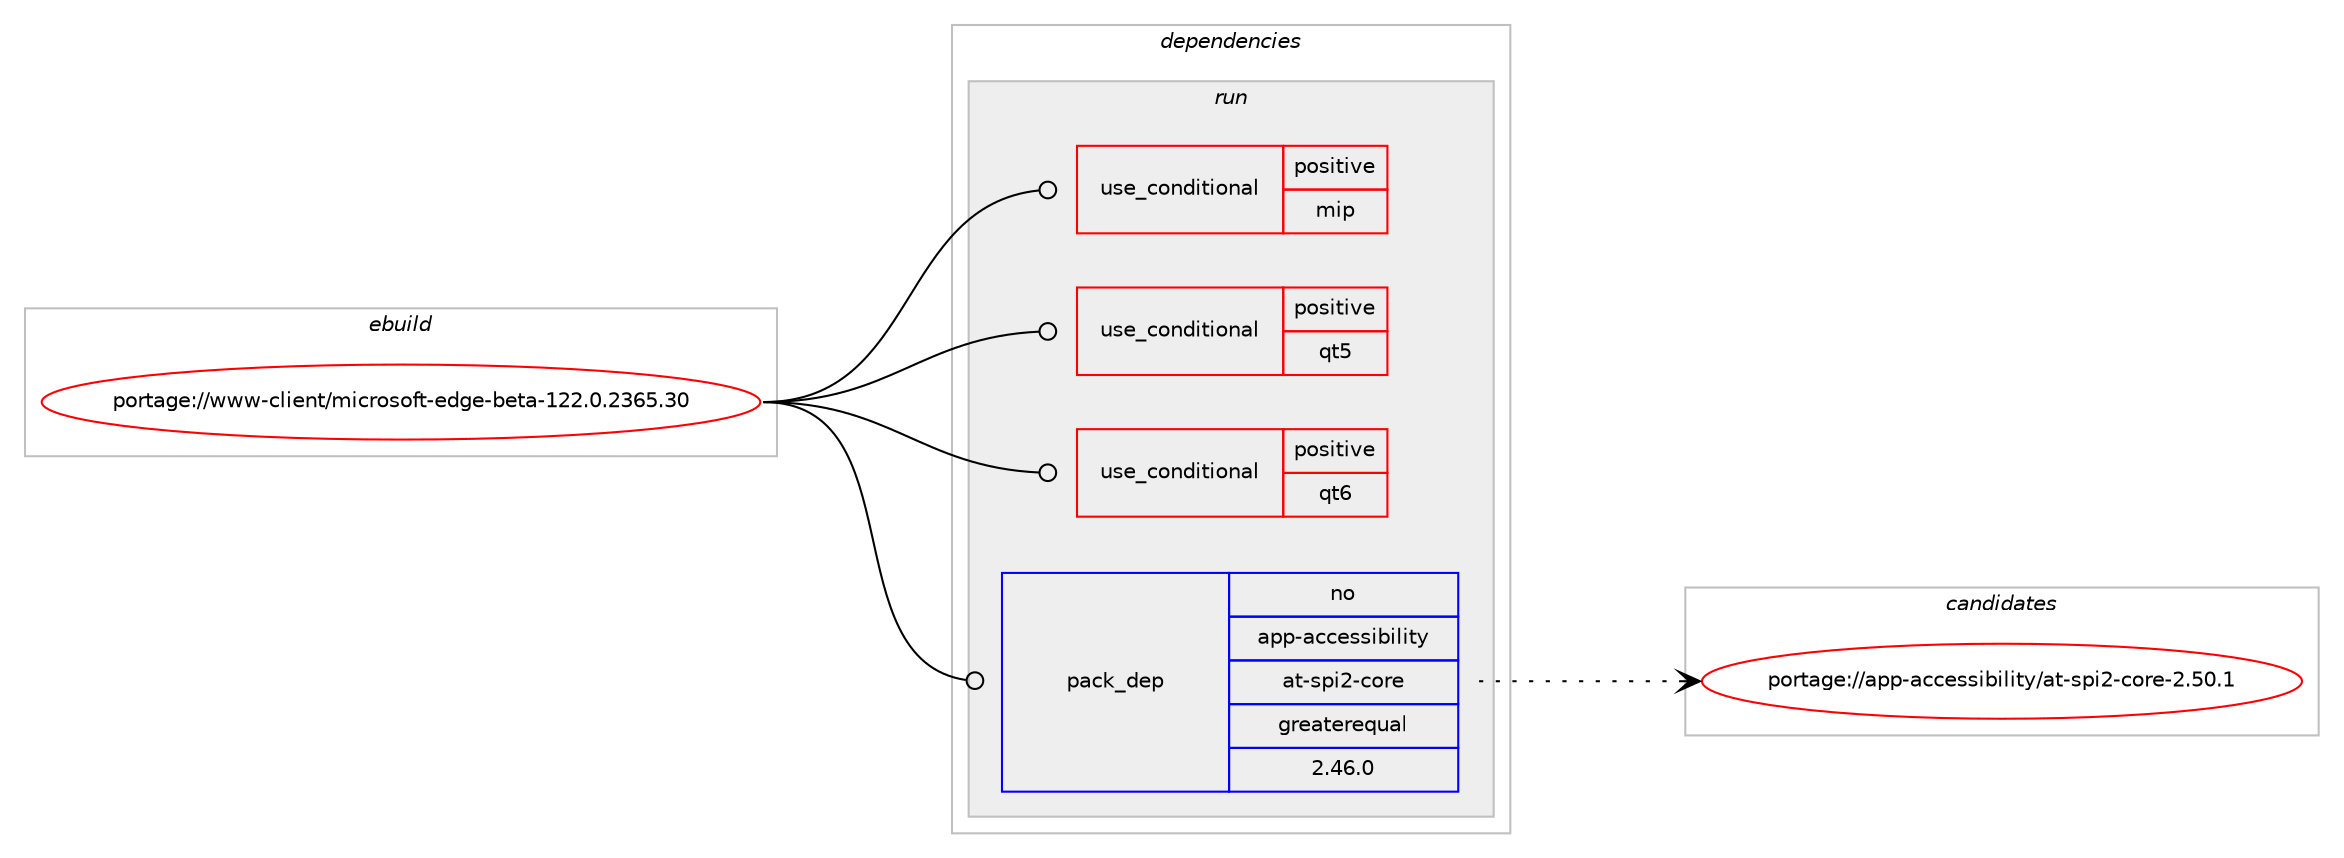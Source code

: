 digraph prolog {

# *************
# Graph options
# *************

newrank=true;
concentrate=true;
compound=true;
graph [rankdir=LR,fontname=Helvetica,fontsize=10,ranksep=1.5];#, ranksep=2.5, nodesep=0.2];
edge  [arrowhead=vee];
node  [fontname=Helvetica,fontsize=10];

# **********
# The ebuild
# **********

subgraph cluster_leftcol {
color=gray;
rank=same;
label=<<i>ebuild</i>>;
id [label="portage://www-client/microsoft-edge-beta-122.0.2365.30", color=red, width=4, href="../www-client/microsoft-edge-beta-122.0.2365.30.svg"];
}

# ****************
# The dependencies
# ****************

subgraph cluster_midcol {
color=gray;
label=<<i>dependencies</i>>;
subgraph cluster_compile {
fillcolor="#eeeeee";
style=filled;
label=<<i>compile</i>>;
}
subgraph cluster_compileandrun {
fillcolor="#eeeeee";
style=filled;
label=<<i>compile and run</i>>;
}
subgraph cluster_run {
fillcolor="#eeeeee";
style=filled;
label=<<i>run</i>>;
subgraph cond17703 {
dependency27008 [label=<<TABLE BORDER="0" CELLBORDER="1" CELLSPACING="0" CELLPADDING="4"><TR><TD ROWSPAN="3" CELLPADDING="10">use_conditional</TD></TR><TR><TD>positive</TD></TR><TR><TD>mip</TD></TR></TABLE>>, shape=none, color=red];
# *** BEGIN UNKNOWN DEPENDENCY TYPE (TODO) ***
# dependency27008 -> package_dependency(portage://www-client/microsoft-edge-beta-122.0.2365.30,run,no,app-crypt,libsecret,none,[,,],[],[])
# *** END UNKNOWN DEPENDENCY TYPE (TODO) ***

}
id:e -> dependency27008:w [weight=20,style="solid",arrowhead="odot"];
subgraph cond17704 {
dependency27009 [label=<<TABLE BORDER="0" CELLBORDER="1" CELLSPACING="0" CELLPADDING="4"><TR><TD ROWSPAN="3" CELLPADDING="10">use_conditional</TD></TR><TR><TD>positive</TD></TR><TR><TD>qt5</TD></TR></TABLE>>, shape=none, color=red];
# *** BEGIN UNKNOWN DEPENDENCY TYPE (TODO) ***
# dependency27009 -> package_dependency(portage://www-client/microsoft-edge-beta-122.0.2365.30,run,no,dev-qt,qtcore,none,[,,],[slot(5)],[])
# *** END UNKNOWN DEPENDENCY TYPE (TODO) ***

# *** BEGIN UNKNOWN DEPENDENCY TYPE (TODO) ***
# dependency27009 -> package_dependency(portage://www-client/microsoft-edge-beta-122.0.2365.30,run,no,dev-qt,qtgui,none,[,,],[slot(5)],[use(enable(X),none)])
# *** END UNKNOWN DEPENDENCY TYPE (TODO) ***

# *** BEGIN UNKNOWN DEPENDENCY TYPE (TODO) ***
# dependency27009 -> package_dependency(portage://www-client/microsoft-edge-beta-122.0.2365.30,run,no,dev-qt,qtwidgets,none,[,,],[slot(5)],[])
# *** END UNKNOWN DEPENDENCY TYPE (TODO) ***

}
id:e -> dependency27009:w [weight=20,style="solid",arrowhead="odot"];
subgraph cond17705 {
dependency27010 [label=<<TABLE BORDER="0" CELLBORDER="1" CELLSPACING="0" CELLPADDING="4"><TR><TD ROWSPAN="3" CELLPADDING="10">use_conditional</TD></TR><TR><TD>positive</TD></TR><TR><TD>qt6</TD></TR></TABLE>>, shape=none, color=red];
# *** BEGIN UNKNOWN DEPENDENCY TYPE (TODO) ***
# dependency27010 -> package_dependency(portage://www-client/microsoft-edge-beta-122.0.2365.30,run,no,dev-qt,qtbase,none,[,,],[slot(6)],[use(enable(gui),none),use(enable(widgets),none)])
# *** END UNKNOWN DEPENDENCY TYPE (TODO) ***

}
id:e -> dependency27010:w [weight=20,style="solid",arrowhead="odot"];
subgraph pack8980 {
dependency27011 [label=<<TABLE BORDER="0" CELLBORDER="1" CELLSPACING="0" CELLPADDING="4" WIDTH="220"><TR><TD ROWSPAN="6" CELLPADDING="30">pack_dep</TD></TR><TR><TD WIDTH="110">no</TD></TR><TR><TD>app-accessibility</TD></TR><TR><TD>at-spi2-core</TD></TR><TR><TD>greaterequal</TD></TR><TR><TD>2.46.0</TD></TR></TABLE>>, shape=none, color=blue];
}
id:e -> dependency27011:w [weight=20,style="solid",arrowhead="odot"];
# *** BEGIN UNKNOWN DEPENDENCY TYPE (TODO) ***
# id -> package_dependency(portage://www-client/microsoft-edge-beta-122.0.2365.30,run,no,app-misc,ca-certificates,none,[,,],[],[])
# *** END UNKNOWN DEPENDENCY TYPE (TODO) ***

# *** BEGIN UNKNOWN DEPENDENCY TYPE (TODO) ***
# id -> package_dependency(portage://www-client/microsoft-edge-beta-122.0.2365.30,run,no,dev-libs,expat,none,[,,],[],[])
# *** END UNKNOWN DEPENDENCY TYPE (TODO) ***

# *** BEGIN UNKNOWN DEPENDENCY TYPE (TODO) ***
# id -> package_dependency(portage://www-client/microsoft-edge-beta-122.0.2365.30,run,no,dev-libs,glib,none,[,,],[slot(2)],[])
# *** END UNKNOWN DEPENDENCY TYPE (TODO) ***

# *** BEGIN UNKNOWN DEPENDENCY TYPE (TODO) ***
# id -> package_dependency(portage://www-client/microsoft-edge-beta-122.0.2365.30,run,no,dev-libs,nspr,none,[,,],[],[])
# *** END UNKNOWN DEPENDENCY TYPE (TODO) ***

# *** BEGIN UNKNOWN DEPENDENCY TYPE (TODO) ***
# id -> package_dependency(portage://www-client/microsoft-edge-beta-122.0.2365.30,run,no,dev-libs,nss,none,[,,],[],[])
# *** END UNKNOWN DEPENDENCY TYPE (TODO) ***

# *** BEGIN UNKNOWN DEPENDENCY TYPE (TODO) ***
# id -> package_dependency(portage://www-client/microsoft-edge-beta-122.0.2365.30,run,no,media-fonts,liberation-fonts,none,[,,],[],[])
# *** END UNKNOWN DEPENDENCY TYPE (TODO) ***

# *** BEGIN UNKNOWN DEPENDENCY TYPE (TODO) ***
# id -> package_dependency(portage://www-client/microsoft-edge-beta-122.0.2365.30,run,no,media-libs,alsa-lib,none,[,,],[],[])
# *** END UNKNOWN DEPENDENCY TYPE (TODO) ***

# *** BEGIN UNKNOWN DEPENDENCY TYPE (TODO) ***
# id -> package_dependency(portage://www-client/microsoft-edge-beta-122.0.2365.30,run,no,media-libs,mesa,none,[,,],[],[use(enable(gbm),positive)])
# *** END UNKNOWN DEPENDENCY TYPE (TODO) ***

# *** BEGIN UNKNOWN DEPENDENCY TYPE (TODO) ***
# id -> package_dependency(portage://www-client/microsoft-edge-beta-122.0.2365.30,run,no,net-misc,curl,none,[,,],[],[use(enable(ssl),none)])
# *** END UNKNOWN DEPENDENCY TYPE (TODO) ***

# *** BEGIN UNKNOWN DEPENDENCY TYPE (TODO) ***
# id -> package_dependency(portage://www-client/microsoft-edge-beta-122.0.2365.30,run,no,net-print,cups,none,[,,],[],[])
# *** END UNKNOWN DEPENDENCY TYPE (TODO) ***

# *** BEGIN UNKNOWN DEPENDENCY TYPE (TODO) ***
# id -> package_dependency(portage://www-client/microsoft-edge-beta-122.0.2365.30,run,no,sys-apps,dbus,none,[,,],[],[])
# *** END UNKNOWN DEPENDENCY TYPE (TODO) ***

# *** BEGIN UNKNOWN DEPENDENCY TYPE (TODO) ***
# id -> package_dependency(portage://www-client/microsoft-edge-beta-122.0.2365.30,run,no,sys-apps,util-linux,none,[,,],[],[])
# *** END UNKNOWN DEPENDENCY TYPE (TODO) ***

# *** BEGIN UNKNOWN DEPENDENCY TYPE (TODO) ***
# id -> package_dependency(portage://www-client/microsoft-edge-beta-122.0.2365.30,run,no,sys-libs,glibc,none,[,,],[],[])
# *** END UNKNOWN DEPENDENCY TYPE (TODO) ***

# *** BEGIN UNKNOWN DEPENDENCY TYPE (TODO) ***
# id -> package_dependency(portage://www-client/microsoft-edge-beta-122.0.2365.30,run,no,x11-libs,cairo,none,[,,],[],[])
# *** END UNKNOWN DEPENDENCY TYPE (TODO) ***

# *** BEGIN UNKNOWN DEPENDENCY TYPE (TODO) ***
# id -> package_dependency(portage://www-client/microsoft-edge-beta-122.0.2365.30,run,no,x11-libs,gdk-pixbuf,none,[,,],[slot(2)],[])
# *** END UNKNOWN DEPENDENCY TYPE (TODO) ***

# *** BEGIN UNKNOWN DEPENDENCY TYPE (TODO) ***
# id -> package_dependency(portage://www-client/microsoft-edge-beta-122.0.2365.30,run,no,x11-libs,gtk+,none,[,,],[slot(3)],[use(enable(X),none)])
# *** END UNKNOWN DEPENDENCY TYPE (TODO) ***

# *** BEGIN UNKNOWN DEPENDENCY TYPE (TODO) ***
# id -> package_dependency(portage://www-client/microsoft-edge-beta-122.0.2365.30,run,no,x11-libs,libX11,none,[,,],[],[])
# *** END UNKNOWN DEPENDENCY TYPE (TODO) ***

# *** BEGIN UNKNOWN DEPENDENCY TYPE (TODO) ***
# id -> package_dependency(portage://www-client/microsoft-edge-beta-122.0.2365.30,run,no,x11-libs,libXcomposite,none,[,,],[],[])
# *** END UNKNOWN DEPENDENCY TYPE (TODO) ***

# *** BEGIN UNKNOWN DEPENDENCY TYPE (TODO) ***
# id -> package_dependency(portage://www-client/microsoft-edge-beta-122.0.2365.30,run,no,x11-libs,libXdamage,none,[,,],[],[])
# *** END UNKNOWN DEPENDENCY TYPE (TODO) ***

# *** BEGIN UNKNOWN DEPENDENCY TYPE (TODO) ***
# id -> package_dependency(portage://www-client/microsoft-edge-beta-122.0.2365.30,run,no,x11-libs,libXext,none,[,,],[],[])
# *** END UNKNOWN DEPENDENCY TYPE (TODO) ***

# *** BEGIN UNKNOWN DEPENDENCY TYPE (TODO) ***
# id -> package_dependency(portage://www-client/microsoft-edge-beta-122.0.2365.30,run,no,x11-libs,libXfixes,none,[,,],[],[])
# *** END UNKNOWN DEPENDENCY TYPE (TODO) ***

# *** BEGIN UNKNOWN DEPENDENCY TYPE (TODO) ***
# id -> package_dependency(portage://www-client/microsoft-edge-beta-122.0.2365.30,run,no,x11-libs,libXrandr,none,[,,],[],[])
# *** END UNKNOWN DEPENDENCY TYPE (TODO) ***

# *** BEGIN UNKNOWN DEPENDENCY TYPE (TODO) ***
# id -> package_dependency(portage://www-client/microsoft-edge-beta-122.0.2365.30,run,no,x11-libs,libdrm,none,[,,],[],[])
# *** END UNKNOWN DEPENDENCY TYPE (TODO) ***

# *** BEGIN UNKNOWN DEPENDENCY TYPE (TODO) ***
# id -> package_dependency(portage://www-client/microsoft-edge-beta-122.0.2365.30,run,no,x11-libs,libxcb,none,[,,],[],[])
# *** END UNKNOWN DEPENDENCY TYPE (TODO) ***

# *** BEGIN UNKNOWN DEPENDENCY TYPE (TODO) ***
# id -> package_dependency(portage://www-client/microsoft-edge-beta-122.0.2365.30,run,no,x11-libs,libxkbcommon,none,[,,],[],[])
# *** END UNKNOWN DEPENDENCY TYPE (TODO) ***

# *** BEGIN UNKNOWN DEPENDENCY TYPE (TODO) ***
# id -> package_dependency(portage://www-client/microsoft-edge-beta-122.0.2365.30,run,no,x11-libs,libxshmfence,none,[,,],[],[])
# *** END UNKNOWN DEPENDENCY TYPE (TODO) ***

# *** BEGIN UNKNOWN DEPENDENCY TYPE (TODO) ***
# id -> package_dependency(portage://www-client/microsoft-edge-beta-122.0.2365.30,run,no,x11-libs,pango,none,[,,],[],[])
# *** END UNKNOWN DEPENDENCY TYPE (TODO) ***

# *** BEGIN UNKNOWN DEPENDENCY TYPE (TODO) ***
# id -> package_dependency(portage://www-client/microsoft-edge-beta-122.0.2365.30,run,no,x11-misc,xdg-utils,none,[,,],[],[])
# *** END UNKNOWN DEPENDENCY TYPE (TODO) ***

}
}

# **************
# The candidates
# **************

subgraph cluster_choices {
rank=same;
color=gray;
label=<<i>candidates</i>>;

subgraph choice8980 {
color=black;
nodesep=1;
choice97112112459799991011151151059810510810511612147971164511511210550459911111410145504653484649 [label="portage://app-accessibility/at-spi2-core-2.50.1", color=red, width=4,href="../app-accessibility/at-spi2-core-2.50.1.svg"];
dependency27011:e -> choice97112112459799991011151151059810510810511612147971164511511210550459911111410145504653484649:w [style=dotted,weight="100"];
}
}

}
